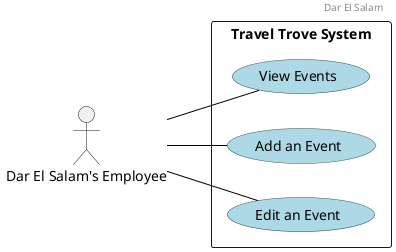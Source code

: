 @startuml
scale 1
left to right direction

header
Dar El Salam
endheader

' Custom skin parameters for use cases
skinparam usecase {
    BackgroundColor lightblue
    BorderColor DarkSlateGray
    ArrowColor Black
}

actor "Dar El Salam's Employee" as Employee

rectangle "Travel Trove System" {

    usecase "View Events"
    usecase "Add an Event"
    usecase "Edit an Event"
}

Employee -- "View Events"
Employee -- "Add an Event"
Employee -- "Edit an Event"

@enduml
